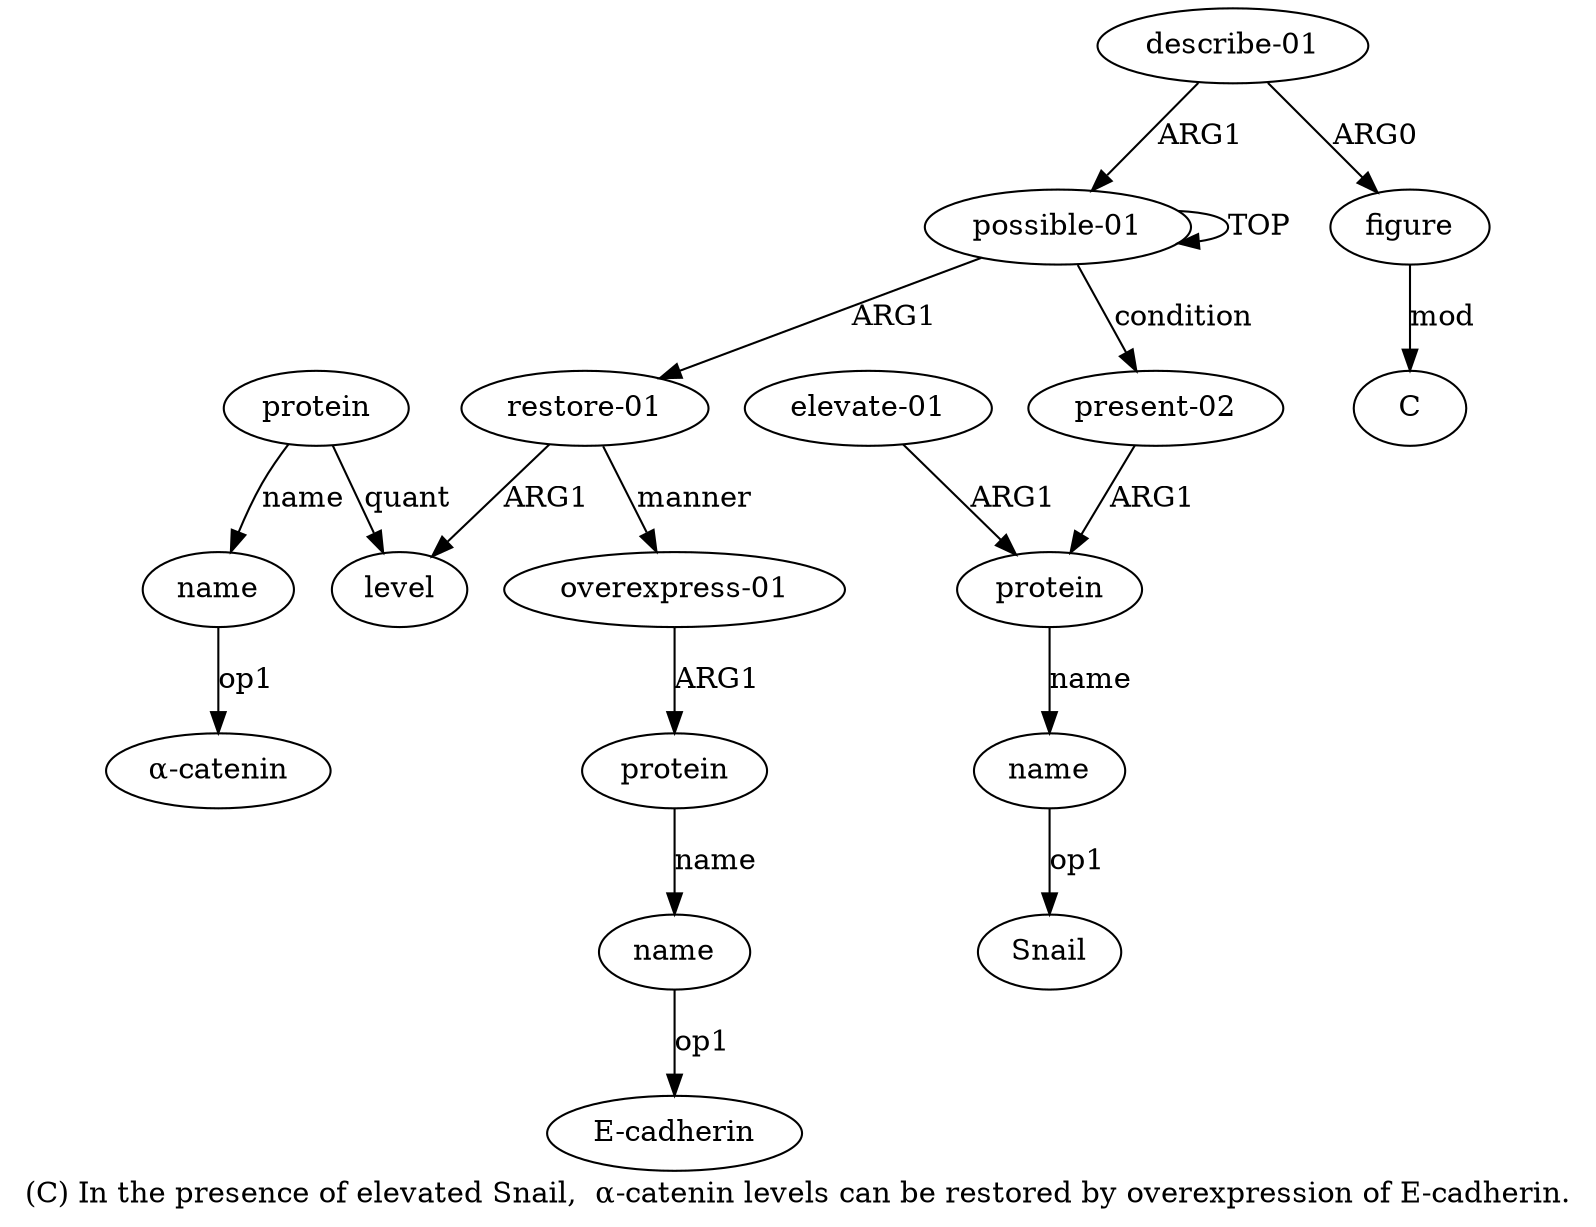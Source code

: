digraph  {
	graph [label="(C) In the presence of elevated Snail,  α-catenin levels can be restored by overexpression of E-cadherin."];
	node [label="\N"];
	"a4 α-catenin"	 [color=black,
		gold_ind=-1,
		gold_label="α-catenin",
		label="α-catenin",
		test_ind=-1,
		test_label="α-catenin"];
	"a13 C"	 [color=black,
		gold_ind=-1,
		gold_label=C,
		label=C,
		test_ind=-1,
		test_label=C];
	a11	 [color=black,
		gold_ind=11,
		gold_label="elevate-01",
		label="elevate-01",
		test_ind=11,
		test_label="elevate-01"];
	a9	 [color=black,
		gold_ind=9,
		gold_label=protein,
		label=protein,
		test_ind=9,
		test_label=protein];
	a11 -> a9 [key=0,
	color=black,
	gold_label=ARG1,
	label=ARG1,
	test_label=ARG1];
a10 [color=black,
	gold_ind=10,
	gold_label=name,
	label=name,
	test_ind=10,
	test_label=name];
"a10 Snail" [color=black,
	gold_ind=-1,
	gold_label=Snail,
	label=Snail,
	test_ind=-1,
	test_label=Snail];
a10 -> "a10 Snail" [key=0,
color=black,
gold_label=op1,
label=op1,
test_label=op1];
a13 [color=black,
gold_ind=13,
gold_label=figure,
label=figure,
test_ind=13,
test_label=figure];
a13 -> "a13 C" [key=0,
color=black,
gold_label=mod,
label=mod,
test_label=mod];
a12 [color=black,
gold_ind=12,
gold_label="describe-01",
label="describe-01",
test_ind=12,
test_label="describe-01"];
a12 -> a13 [key=0,
color=black,
gold_label=ARG0,
label=ARG0,
test_label=ARG0];
a0 [color=black,
gold_ind=0,
gold_label="possible-01",
label="possible-01",
test_ind=0,
test_label="possible-01"];
a12 -> a0 [key=0,
color=black,
gold_label=ARG1,
label=ARG1,
test_label=ARG1];
"a7 E-cadherin" [color=black,
gold_ind=-1,
gold_label="E-cadherin",
label="E-cadherin",
test_ind=-1,
test_label="E-cadherin"];
a1 [color=black,
gold_ind=1,
gold_label="restore-01",
label="restore-01",
test_ind=1,
test_label="restore-01"];
a2 [color=black,
gold_ind=2,
gold_label=level,
label=level,
test_ind=2,
test_label=level];
a1 -> a2 [key=0,
color=black,
gold_label=ARG1,
label=ARG1,
test_label=ARG1];
a5 [color=black,
gold_ind=5,
gold_label="overexpress-01",
label="overexpress-01",
test_ind=5,
test_label="overexpress-01"];
a1 -> a5 [key=0,
color=black,
gold_label=manner,
label=manner,
test_label=manner];
a0 -> a1 [key=0,
color=black,
gold_label=ARG1,
label=ARG1,
test_label=ARG1];
a0 -> a0 [key=0,
color=black,
gold_label=TOP,
label=TOP,
test_label=TOP];
a8 [color=black,
gold_ind=8,
gold_label="present-02",
label="present-02",
test_ind=8,
test_label="present-02"];
a0 -> a8 [key=0,
color=black,
gold_label=condition,
label=condition,
test_label=condition];
a3 [color=black,
gold_ind=3,
gold_label=protein,
label=protein,
test_ind=3,
test_label=protein];
a3 -> a2 [key=0,
color=black,
gold_label=quant,
label=quant,
test_label=quant];
a4 [color=black,
gold_ind=4,
gold_label=name,
label=name,
test_ind=4,
test_label=name];
a3 -> a4 [key=0,
color=black,
gold_label=name,
label=name,
test_label=name];
a6 [color=black,
gold_ind=6,
gold_label=protein,
label=protein,
test_ind=6,
test_label=protein];
a5 -> a6 [key=0,
color=black,
gold_label=ARG1,
label=ARG1,
test_label=ARG1];
a4 -> "a4 α-catenin" [key=0,
color=black,
gold_label=op1,
label=op1,
test_label=op1];
a7 [color=black,
gold_ind=7,
gold_label=name,
label=name,
test_ind=7,
test_label=name];
a7 -> "a7 E-cadherin" [key=0,
color=black,
gold_label=op1,
label=op1,
test_label=op1];
a6 -> a7 [key=0,
color=black,
gold_label=name,
label=name,
test_label=name];
a9 -> a10 [key=0,
color=black,
gold_label=name,
label=name,
test_label=name];
a8 -> a9 [key=0,
color=black,
gold_label=ARG1,
label=ARG1,
test_label=ARG1];
}
